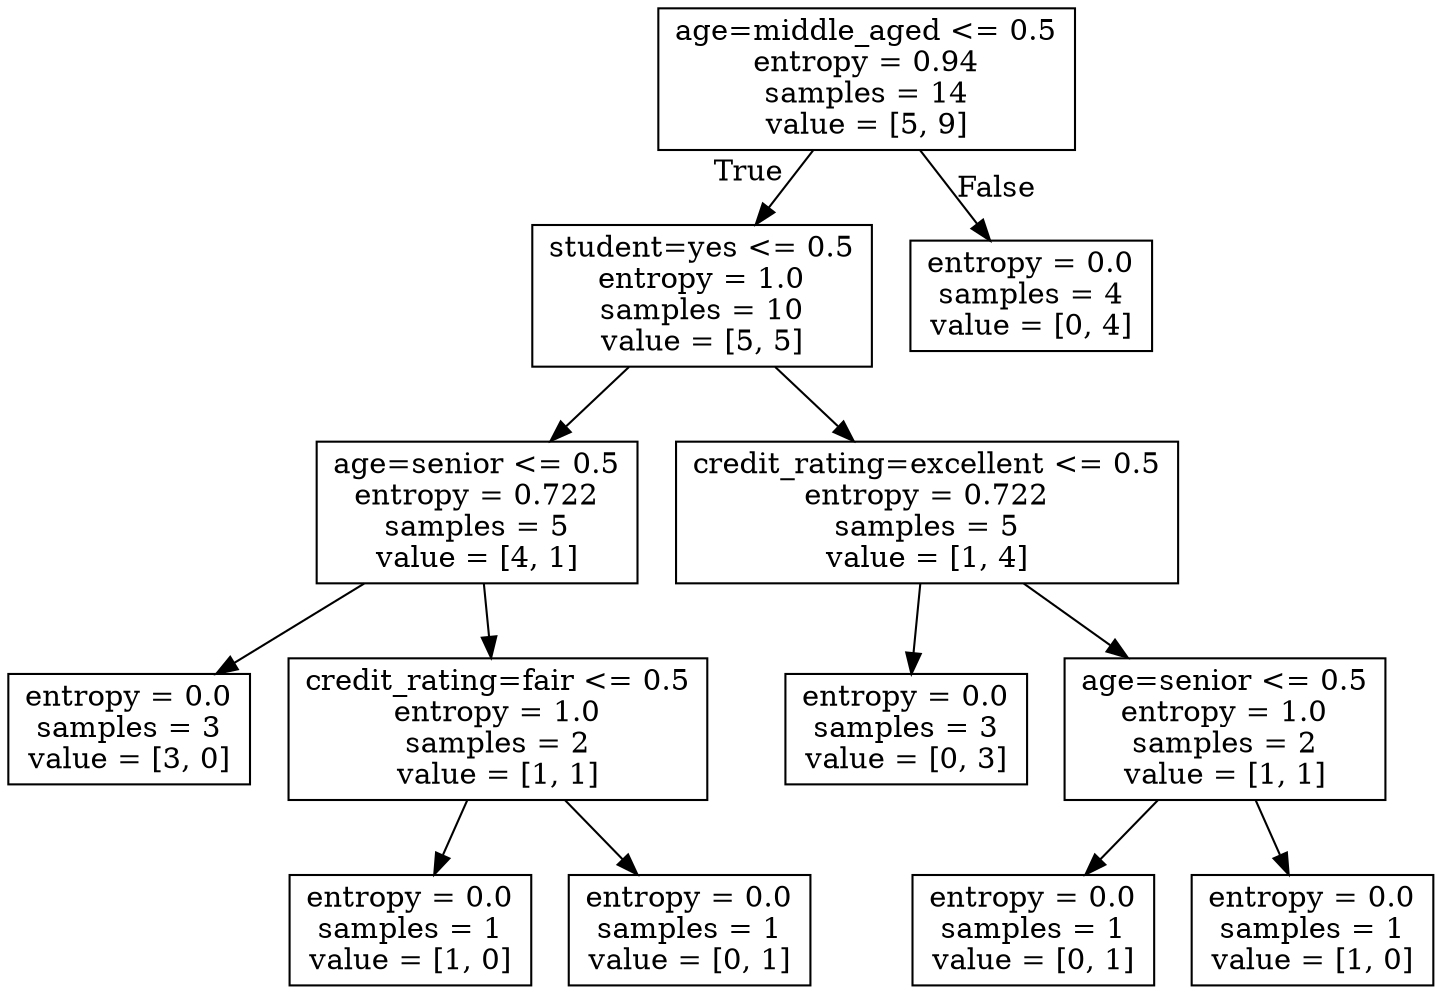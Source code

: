 digraph Tree {
node [shape=box] ;
0 [label="age=middle_aged <= 0.5\nentropy = 0.94\nsamples = 14\nvalue = [5, 9]"] ;
1 [label="student=yes <= 0.5\nentropy = 1.0\nsamples = 10\nvalue = [5, 5]"] ;
0 -> 1 [labeldistance=2.5, labelangle=45, headlabel="True"] ;
2 [label="age=senior <= 0.5\nentropy = 0.722\nsamples = 5\nvalue = [4, 1]"] ;
1 -> 2 ;
3 [label="entropy = 0.0\nsamples = 3\nvalue = [3, 0]"] ;
2 -> 3 ;
4 [label="credit_rating=fair <= 0.5\nentropy = 1.0\nsamples = 2\nvalue = [1, 1]"] ;
2 -> 4 ;
5 [label="entropy = 0.0\nsamples = 1\nvalue = [1, 0]"] ;
4 -> 5 ;
6 [label="entropy = 0.0\nsamples = 1\nvalue = [0, 1]"] ;
4 -> 6 ;
7 [label="credit_rating=excellent <= 0.5\nentropy = 0.722\nsamples = 5\nvalue = [1, 4]"] ;
1 -> 7 ;
8 [label="entropy = 0.0\nsamples = 3\nvalue = [0, 3]"] ;
7 -> 8 ;
9 [label="age=senior <= 0.5\nentropy = 1.0\nsamples = 2\nvalue = [1, 1]"] ;
7 -> 9 ;
10 [label="entropy = 0.0\nsamples = 1\nvalue = [0, 1]"] ;
9 -> 10 ;
11 [label="entropy = 0.0\nsamples = 1\nvalue = [1, 0]"] ;
9 -> 11 ;
12 [label="entropy = 0.0\nsamples = 4\nvalue = [0, 4]"] ;
0 -> 12 [labeldistance=2.5, labelangle=-45, headlabel="False"] ;
}